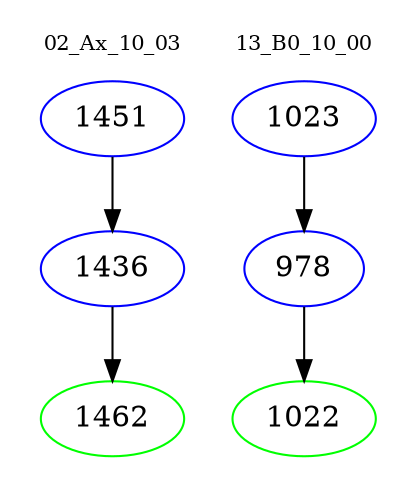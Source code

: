 digraph{
subgraph cluster_0 {
color = white
label = "02_Ax_10_03";
fontsize=10;
T0_1451 [label="1451", color="blue"]
T0_1451 -> T0_1436 [color="black"]
T0_1436 [label="1436", color="blue"]
T0_1436 -> T0_1462 [color="black"]
T0_1462 [label="1462", color="green"]
}
subgraph cluster_1 {
color = white
label = "13_B0_10_00";
fontsize=10;
T1_1023 [label="1023", color="blue"]
T1_1023 -> T1_978 [color="black"]
T1_978 [label="978", color="blue"]
T1_978 -> T1_1022 [color="black"]
T1_1022 [label="1022", color="green"]
}
}
